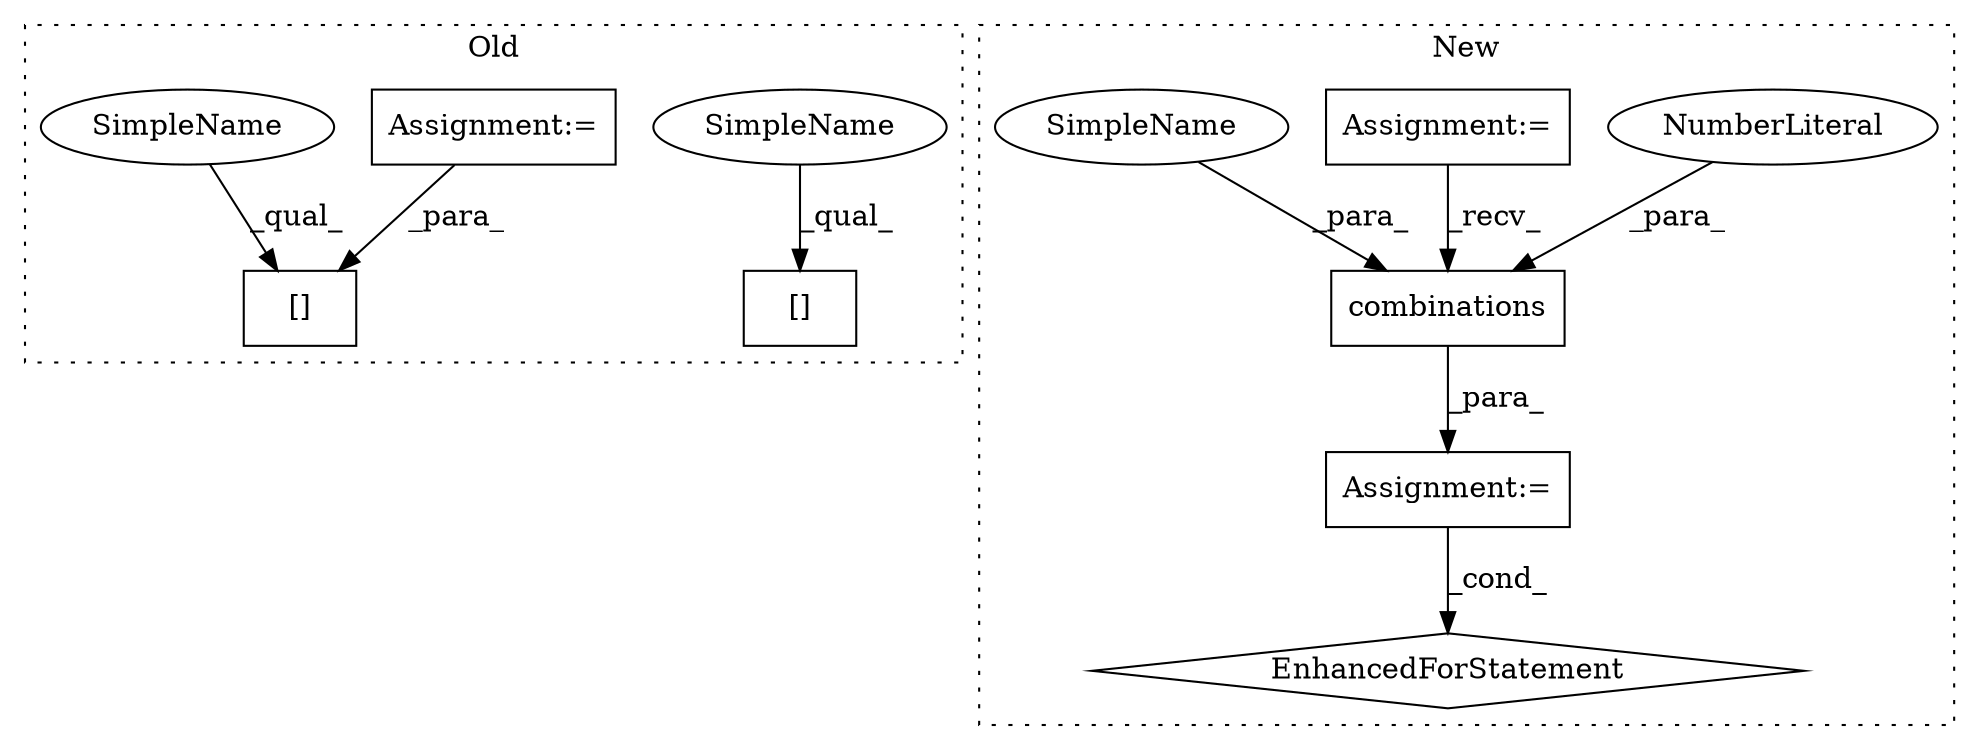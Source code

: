 digraph G {
subgraph cluster0 {
1 [label="[]" a="2" s="1361,1369" l="6,1" shape="box"];
5 [label="[]" a="2" s="1351,1359" l="6,1" shape="box"];
8 [label="Assignment:=" a="7" s="1230,1320" l="57,2" shape="box"];
9 [label="SimpleName" a="42" s="1351" l="5" shape="ellipse"];
10 [label="SimpleName" a="42" s="1361" l="5" shape="ellipse"];
label = "Old";
style="dotted";
}
subgraph cluster1 {
2 [label="combinations" a="32" s="1250,1270" l="13,1" shape="box"];
3 [label="NumberLiteral" a="34" s="1269" l="1" shape="ellipse"];
4 [label="Assignment:=" a="7" s="1146" l="9" shape="box"];
6 [label="EnhancedForStatement" a="70" s="1161,1271" l="67,2" shape="diamond"];
7 [label="Assignment:=" a="7" s="1161,1271" l="67,2" shape="box"];
11 [label="SimpleName" a="42" s="1263" l="5" shape="ellipse"];
label = "New";
style="dotted";
}
2 -> 7 [label="_para_"];
3 -> 2 [label="_para_"];
4 -> 2 [label="_recv_"];
7 -> 6 [label="_cond_"];
8 -> 1 [label="_para_"];
9 -> 5 [label="_qual_"];
10 -> 1 [label="_qual_"];
11 -> 2 [label="_para_"];
}